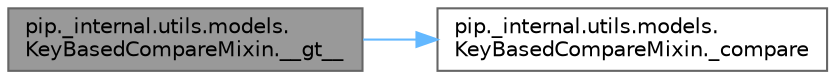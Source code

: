 digraph "pip._internal.utils.models.KeyBasedCompareMixin.__gt__"
{
 // LATEX_PDF_SIZE
  bgcolor="transparent";
  edge [fontname=Helvetica,fontsize=10,labelfontname=Helvetica,labelfontsize=10];
  node [fontname=Helvetica,fontsize=10,shape=box,height=0.2,width=0.4];
  rankdir="LR";
  Node1 [id="Node000001",label="pip._internal.utils.models.\lKeyBasedCompareMixin.__gt__",height=0.2,width=0.4,color="gray40", fillcolor="grey60", style="filled", fontcolor="black",tooltip=" "];
  Node1 -> Node2 [id="edge1_Node000001_Node000002",color="steelblue1",style="solid",tooltip=" "];
  Node2 [id="Node000002",label="pip._internal.utils.models.\lKeyBasedCompareMixin._compare",height=0.2,width=0.4,color="grey40", fillcolor="white", style="filled",URL="$classpip_1_1__internal_1_1utils_1_1models_1_1_key_based_compare_mixin.html#aa58c35c63bc2d393c6c7cc57d7286b63",tooltip=" "];
}
